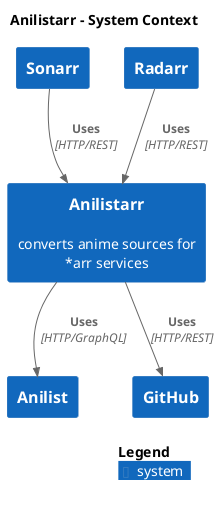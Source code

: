 @startuml
set separator none
title Anilistarr - System Context

top to bottom direction

!include <C4/C4>
!include <C4/C4_Context>

System(Anilist, "Anilist", $descr="", $tags="", $link="")
System(GitHub, "GitHub", $descr="", $tags="", $link="")
System(Anilistarr, "Anilistarr", $descr="converts anime sources for *arr services", $tags="", $link="")
System(Sonarr, "Sonarr", $descr="", $tags="", $link="")
System(Radarr, "Radarr", $descr="", $tags="", $link="")

Rel(Anilistarr, Anilist, "Uses", $techn="HTTP/GraphQL", $tags="", $link="")
Rel(Anilistarr, GitHub, "Uses", $techn="HTTP/REST", $tags="", $link="")
Rel(Sonarr, Anilistarr, "Uses", $techn="HTTP/REST", $tags="", $link="")
Rel(Radarr, Anilistarr, "Uses", $techn="HTTP/REST", $tags="", $link="")

SHOW_LEGEND(true)
@enduml